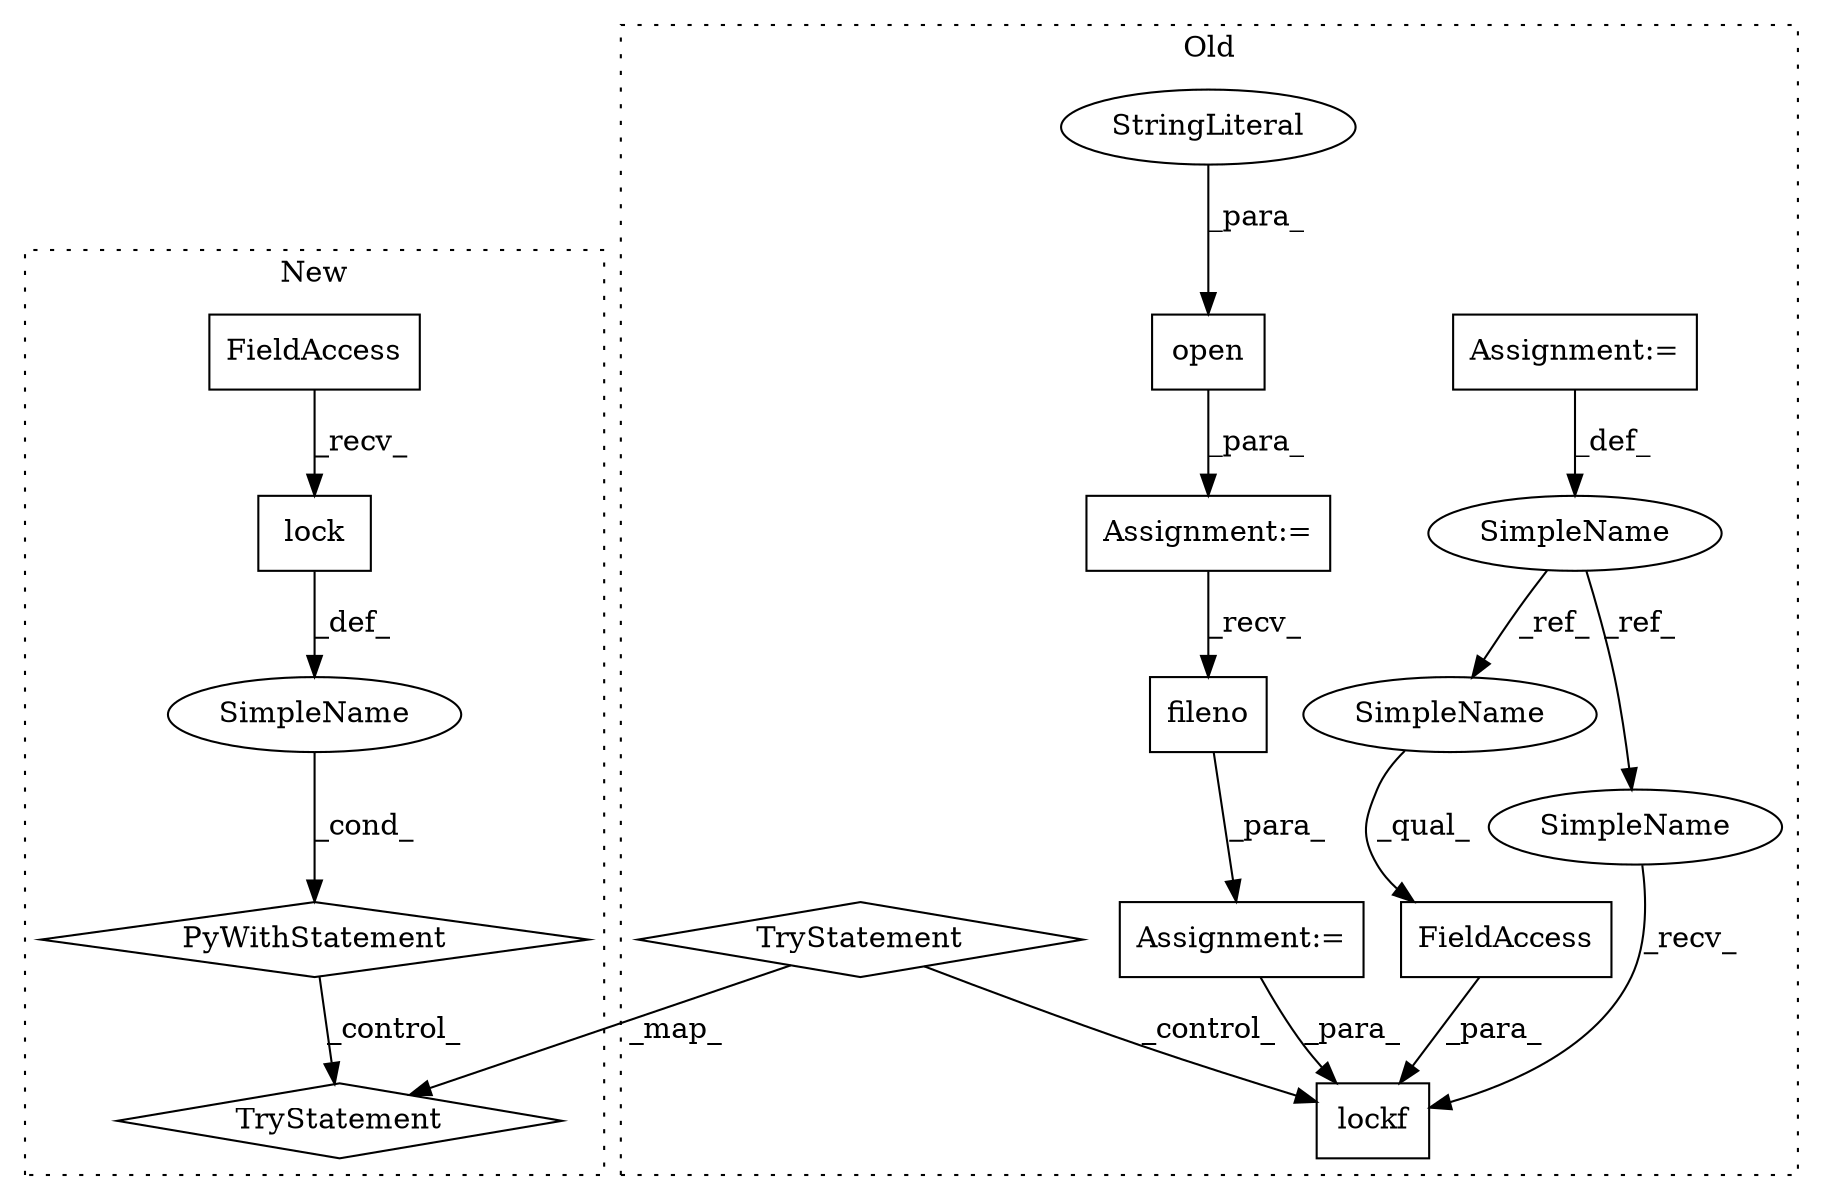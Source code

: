 digraph G {
subgraph cluster0 {
1 [label="lockf" a="32" s="12570,12605" l="6,1" shape="box"];
3 [label="SimpleName" a="42" s="11820" l="5" shape="ellipse"];
4 [label="FieldAccess" a="22" s="12592" l="13" shape="box"];
5 [label="fileno" a="32" s="12117" l="8" shape="box"];
8 [label="Assignment:=" a="7" s="11820" l="5" shape="box"];
9 [label="Assignment:=" a="7" s="12097" l="1" shape="box"];
10 [label="Assignment:=" a="7" s="12056" l="1" shape="box"];
11 [label="open" a="32" s="12057,12075" l="5,1" shape="box"];
12 [label="StringLiteral" a="45" s="12072" l="3" shape="ellipse"];
15 [label="TryStatement" a="54" s="12552" l="4" shape="diamond"];
16 [label="SimpleName" a="42" s="12592" l="5" shape="ellipse"];
17 [label="SimpleName" a="42" s="12564" l="5" shape="ellipse"];
label = "Old";
style="dotted";
}
subgraph cluster1 {
2 [label="PyWithStatement" a="104" s="10803,10848" l="10,2" shape="diamond"];
6 [label="lock" a="32" s="10842" l="6" shape="box"];
7 [label="FieldAccess" a="22" s="10813" l="5" shape="box"];
13 [label="SimpleName" a="42" s="" l="" shape="ellipse"];
14 [label="TryStatement" a="54" s="10858" l="4" shape="diamond"];
label = "New";
style="dotted";
}
2 -> 14 [label="_control_"];
3 -> 17 [label="_ref_"];
3 -> 16 [label="_ref_"];
4 -> 1 [label="_para_"];
5 -> 9 [label="_para_"];
6 -> 13 [label="_def_"];
7 -> 6 [label="_recv_"];
8 -> 3 [label="_def_"];
9 -> 1 [label="_para_"];
10 -> 5 [label="_recv_"];
11 -> 10 [label="_para_"];
12 -> 11 [label="_para_"];
13 -> 2 [label="_cond_"];
15 -> 1 [label="_control_"];
15 -> 14 [label="_map_"];
16 -> 4 [label="_qual_"];
17 -> 1 [label="_recv_"];
}